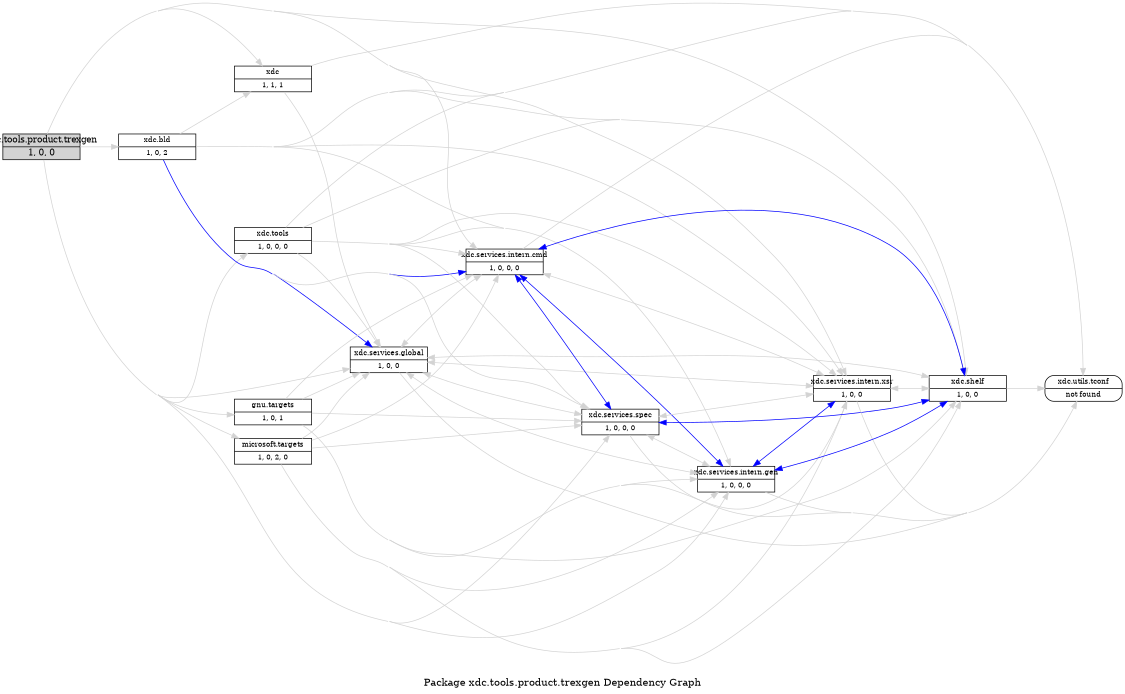 digraph dependencies {
    label="\nPackage xdc.tools.product.trexgen Dependency Graph";
    size="7.5,10";
    rankdir=LR;
    ranksep=".75";
    concentrate="true";
    node [fixedsize=true, width=1.5, style=filled, color=black];
    node [font=Helvetica, fontsize=12, fillcolor=lightgrey];
    xdc_tools_product_trexgen [shape=record,label="xdc.tools.product.trexgen|1, 0, 0", URL="package.rel.xml"];
    node [fontsize=10, fillcolor=white];

    edge [style=solid, color=blue]

    edge [style=solid, color=lightgrey]
    xdc [shape=record,label="xdc|1, 1, 1", URL="../../../../../../../../../../../rtree/library/trees/xdcprod/xdcprod-o46/product/Linux/xdctools_3_22_04_46/packages/xdc/package/package.rel.svg"];
    xdc_tools_product_trexgen -> xdc;
    xdc_services_global [shape=record,label="xdc.services.global|1, 0, 0", URL="../../../../../../../../../../../rtree/library/trees/xdcprod/xdcprod-o46/product/Linux/xdctools_3_22_04_46/packages/xdc/services/global/package/package.rel.svg"];
    xdc_tools_product_trexgen -> xdc_services_global;
    xdc_bld [shape=record,label="xdc.bld|1, 0, 2", URL="../../../../../../../../../../../rtree/library/trees/xdcprod/xdcprod-o46/product/Linux/xdctools_3_22_04_46/packages/xdc/bld/package/package.rel.svg"];
    xdc_tools_product_trexgen -> xdc_bld;
    gnu_targets [shape=record,label="gnu.targets|1, 0, 1", URL="../../../../../../../../../../../rtree/library/trees/xdcprod/xdcprod-o46/product/Linux/xdctools_3_22_04_46/packages/gnu/targets/package/package.rel.svg"];
    xdc_tools_product_trexgen -> gnu_targets;
    microsoft_targets [shape=record,label="microsoft.targets|1, 0, 2, 0", URL="../../../../../../../../../../../rtree/library/trees/xdcprod/xdcprod-o46/product/Linux/xdctools_3_22_04_46/packages/microsoft/targets/package/package.rel.svg"];
    xdc_tools_product_trexgen -> microsoft_targets;
    xdc_tools [shape=record,label="xdc.tools|1, 0, 0, 0", URL="../../../../../../../../../../../rtree/library/trees/xdcprod/xdcprod-o46/product/Linux/xdctools_3_22_04_46/packages/xdc/tools/package/package.rel.svg"];
    xdc_tools_product_trexgen -> xdc_tools;
    xdc_services_intern_cmd [shape=record,label="xdc.services.intern.cmd|1, 0, 0, 0", URL="../../../../../../../../../../../rtree/library/trees/xdcprod/xdcprod-o46/product/Linux/xdctools_3_22_04_46/packages/xdc/services/intern/cmd/package/package.rel.svg"];
    xdc_tools_product_trexgen -> xdc_services_intern_cmd;
    xdc_services_spec [shape=record,label="xdc.services.spec|1, 0, 0, 0", URL="../../../../../../../../../../../rtree/library/trees/xdcprod/xdcprod-o46/product/Linux/xdctools_3_22_04_46/packages/xdc/services/spec/package/package.rel.svg"];
    xdc_tools_product_trexgen -> xdc_services_spec;
    xdc_shelf [shape=record,label="xdc.shelf|1, 0, 0", URL="../../../../../../../../../../../rtree/library/trees/xdcprod/xdcprod-o46/product/Linux/xdctools_3_22_04_46/packages/xdc/shelf/package/package.rel.svg"];
    xdc_tools_product_trexgen -> xdc_shelf;
    xdc_services_intern_xsr [shape=record,label="xdc.services.intern.xsr|1, 0, 0", URL="../../../../../../../../../../../rtree/library/trees/xdcprod/xdcprod-o46/product/Linux/xdctools_3_22_04_46/packages/xdc/services/intern/xsr/package/package.rel.svg"];
    xdc_tools_product_trexgen -> xdc_services_intern_xsr;
    xdc_services_intern_gen [shape=record,label="xdc.services.intern.gen|1, 0, 0, 0", URL="../../../../../../../../../../../rtree/library/trees/xdcprod/xdcprod-o46/product/Linux/xdctools_3_22_04_46/packages/xdc/services/intern/gen/package/package.rel.svg"];
    xdc_tools_product_trexgen -> xdc_services_intern_gen;

    edge [style=solid, color=blue]
    xdc_services_intern_gen -> xdc_shelf;
    xdc_services_intern_gen -> xdc_services_spec;
    xdc_services_intern_gen -> xdc_services_global;
    xdc_services_intern_gen -> xdc_services_intern_xsr;

    edge [style=solid, color=lightgrey]
    xdc_utils_tconf [shape=record,label="xdc.utils.tconf|not found"style=rounded, ];
    xdc_services_intern_gen -> xdc_utils_tconf;
    xdc_services_intern_gen -> xdc_services_global;
    xdc_services_intern_gen -> xdc_services_spec;
    xdc_services_intern_gen -> xdc_shelf;
    xdc_services_intern_gen -> xdc_services_intern_cmd;
    xdc_services_intern_gen -> xdc_services_intern_xsr;

    edge [style=solid, color=blue]

    edge [style=solid, color=lightgrey]

    edge [style=solid, color=blue]
    xdc_services_intern_xsr -> xdc_services_global;

    edge [style=solid, color=lightgrey]
    xdc_services_intern_xsr -> xdc_utils_tconf;
    xdc_services_intern_xsr -> xdc_services_global;
    xdc_services_intern_xsr -> xdc_services_spec;
    xdc_services_intern_xsr -> xdc_shelf;
    xdc_services_intern_xsr -> xdc_services_intern_cmd;
    xdc_services_intern_xsr -> xdc_services_intern_gen;

    edge [style=solid, color=blue]

    edge [style=solid, color=lightgrey]
    xdc_shelf -> xdc_utils_tconf;
    xdc_shelf -> xdc_services_global;
    xdc_shelf -> xdc_services_spec;
    xdc_shelf -> xdc_services_intern_cmd;
    xdc_shelf -> xdc_services_intern_gen;
    xdc_shelf -> xdc_services_intern_xsr;

    edge [style=solid, color=blue]
    xdc_services_spec -> xdc_shelf;

    edge [style=solid, color=lightgrey]
    xdc_services_spec -> xdc_utils_tconf;
    xdc_services_spec -> xdc_services_global;
    xdc_services_spec -> xdc_shelf;
    xdc_services_spec -> xdc_services_intern_cmd;
    xdc_services_spec -> xdc_services_intern_gen;
    xdc_services_spec -> xdc_services_intern_xsr;

    edge [style=solid, color=blue]
    xdc_services_intern_cmd -> xdc_shelf;
    xdc_services_intern_cmd -> xdc_services_spec;
    xdc_services_intern_cmd -> xdc_services_global;
    xdc_services_intern_cmd -> xdc_services_intern_gen;

    edge [style=solid, color=lightgrey]
    xdc_services_intern_cmd -> xdc_utils_tconf;
    xdc_services_intern_cmd -> xdc_services_global;
    xdc_services_intern_cmd -> xdc_services_spec;
    xdc_services_intern_cmd -> xdc_shelf;
    xdc_services_intern_cmd -> xdc_services_intern_gen;
    xdc_services_intern_cmd -> xdc_services_intern_xsr;

    edge [style=solid, color=blue]

    edge [style=solid, color=lightgrey]
    xdc_tools -> xdc_utils_tconf;
    xdc_tools -> xdc_services_global;
    xdc_tools -> xdc_services_spec;
    xdc_tools -> xdc_shelf;
    xdc_tools -> xdc_services_intern_cmd;
    xdc_tools -> xdc_services_intern_gen;
    xdc_tools -> xdc_services_intern_xsr;

    edge [style=solid, color=blue]

    edge [style=solid, color=lightgrey]
    microsoft_targets -> xdc_services_global;
    microsoft_targets -> xdc_services_spec;
    microsoft_targets -> xdc_services_intern_gen;
    microsoft_targets -> xdc_services_intern_cmd;
    microsoft_targets -> xdc_services_intern_xsr;
    microsoft_targets -> xdc_shelf;

    edge [style=solid, color=blue]

    edge [style=solid, color=lightgrey]
    gnu_targets -> xdc_services_global;
    gnu_targets -> xdc_services_spec;
    gnu_targets -> xdc_services_intern_gen;
    gnu_targets -> xdc_services_intern_cmd;
    gnu_targets -> xdc_services_intern_xsr;
    gnu_targets -> xdc_shelf;

    edge [style=solid, color=blue]
    xdc_bld -> xdc_services_global;
    xdc_bld -> xdc_services_intern_cmd;

    edge [style=solid, color=lightgrey]
    xdc_bld -> xdc_utils_tconf;
    xdc_bld -> xdc;
    xdc_bld -> xdc_services_global;
    xdc_bld -> xdc_services_spec;
    xdc_bld -> xdc_shelf;
    xdc_bld -> xdc_services_intern_cmd;
    xdc_bld -> xdc_services_intern_gen;
    xdc_bld -> xdc_services_intern_xsr;

    edge [style=solid, color=blue]

    edge [style=solid, color=lightgrey]
    xdc_services_global -> xdc_utils_tconf;
    xdc_services_global -> xdc_services_spec;
    xdc_services_global -> xdc_shelf;
    xdc_services_global -> xdc_services_intern_cmd;
    xdc_services_global -> xdc_services_intern_gen;
    xdc_services_global -> xdc_services_intern_xsr;

    edge [style=solid, color=blue]

    edge [style=solid, color=lightgrey]
    xdc -> xdc_utils_tconf;
    xdc -> xdc_services_global;
}

